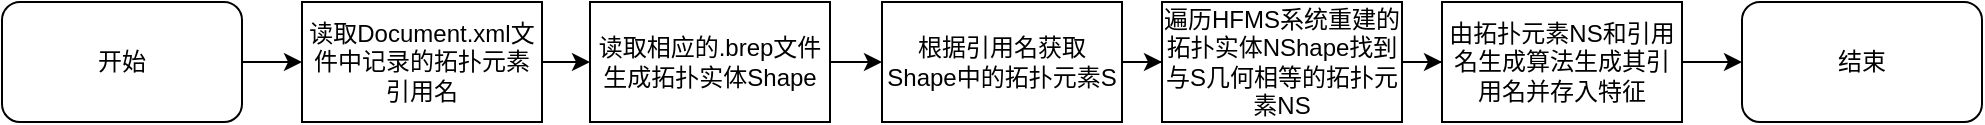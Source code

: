 <mxfile version="21.6.2" type="github">
  <diagram name="第 1 页" id="fJuTQkHSfpZBnW-PJsP8">
    <mxGraphModel dx="1290" dy="580" grid="1" gridSize="10" guides="1" tooltips="1" connect="1" arrows="1" fold="1" page="1" pageScale="1" pageWidth="827" pageHeight="1169" math="0" shadow="0">
      <root>
        <mxCell id="0" />
        <mxCell id="1" parent="0" />
        <mxCell id="CODFNu6SGXSrMQd0OsP9-2" style="edgeStyle=orthogonalEdgeStyle;rounded=0;orthogonalLoop=1;jettySize=auto;html=1;entryX=0;entryY=0.5;entryDx=0;entryDy=0;" edge="1" parent="1" source="CODFNu6SGXSrMQd0OsP9-1" target="CODFNu6SGXSrMQd0OsP9-3">
          <mxGeometry relative="1" as="geometry">
            <mxPoint x="220" y="200" as="targetPoint" />
          </mxGeometry>
        </mxCell>
        <mxCell id="CODFNu6SGXSrMQd0OsP9-1" value="开始" style="rounded=1;whiteSpace=wrap;html=1;" vertex="1" parent="1">
          <mxGeometry x="60" y="170" width="120" height="60" as="geometry" />
        </mxCell>
        <mxCell id="CODFNu6SGXSrMQd0OsP9-4" style="edgeStyle=orthogonalEdgeStyle;rounded=0;orthogonalLoop=1;jettySize=auto;html=1;entryX=0;entryY=0.5;entryDx=0;entryDy=0;" edge="1" parent="1" source="CODFNu6SGXSrMQd0OsP9-3" target="CODFNu6SGXSrMQd0OsP9-5">
          <mxGeometry relative="1" as="geometry">
            <mxPoint x="380" y="200" as="targetPoint" />
          </mxGeometry>
        </mxCell>
        <mxCell id="CODFNu6SGXSrMQd0OsP9-3" value="读取Document.xml文件中记录的拓扑元素引用名" style="rounded=0;whiteSpace=wrap;html=1;" vertex="1" parent="1">
          <mxGeometry x="210" y="170" width="120" height="60" as="geometry" />
        </mxCell>
        <mxCell id="CODFNu6SGXSrMQd0OsP9-6" style="edgeStyle=orthogonalEdgeStyle;rounded=0;orthogonalLoop=1;jettySize=auto;html=1;entryX=0;entryY=0.5;entryDx=0;entryDy=0;" edge="1" parent="1" source="CODFNu6SGXSrMQd0OsP9-5" target="CODFNu6SGXSrMQd0OsP9-7">
          <mxGeometry relative="1" as="geometry">
            <mxPoint x="530" y="200" as="targetPoint" />
          </mxGeometry>
        </mxCell>
        <mxCell id="CODFNu6SGXSrMQd0OsP9-5" value="读取相应的.brep文件生成拓扑实体Shape" style="rounded=0;whiteSpace=wrap;html=1;" vertex="1" parent="1">
          <mxGeometry x="354" y="170" width="120" height="60" as="geometry" />
        </mxCell>
        <mxCell id="CODFNu6SGXSrMQd0OsP9-8" style="edgeStyle=orthogonalEdgeStyle;rounded=0;orthogonalLoop=1;jettySize=auto;html=1;entryX=0;entryY=0.5;entryDx=0;entryDy=0;" edge="1" parent="1" source="CODFNu6SGXSrMQd0OsP9-7" target="CODFNu6SGXSrMQd0OsP9-9">
          <mxGeometry relative="1" as="geometry">
            <mxPoint x="700" y="200" as="targetPoint" />
          </mxGeometry>
        </mxCell>
        <mxCell id="CODFNu6SGXSrMQd0OsP9-7" value="根据引用名获取Shape中的拓扑元素S" style="rounded=0;whiteSpace=wrap;html=1;" vertex="1" parent="1">
          <mxGeometry x="500" y="170" width="120" height="60" as="geometry" />
        </mxCell>
        <mxCell id="CODFNu6SGXSrMQd0OsP9-10" style="edgeStyle=orthogonalEdgeStyle;rounded=0;orthogonalLoop=1;jettySize=auto;html=1;entryX=0;entryY=0.5;entryDx=0;entryDy=0;" edge="1" parent="1" source="CODFNu6SGXSrMQd0OsP9-9" target="CODFNu6SGXSrMQd0OsP9-14">
          <mxGeometry relative="1" as="geometry">
            <mxPoint x="780" y="200" as="targetPoint" />
          </mxGeometry>
        </mxCell>
        <mxCell id="CODFNu6SGXSrMQd0OsP9-9" value="遍历HFMS系统重建的拓扑实体NShape找到与S几何相等的拓扑元素NS" style="rounded=0;whiteSpace=wrap;html=1;" vertex="1" parent="1">
          <mxGeometry x="640" y="170" width="120" height="60" as="geometry" />
        </mxCell>
        <mxCell id="CODFNu6SGXSrMQd0OsP9-11" value="结束" style="rounded=1;whiteSpace=wrap;html=1;" vertex="1" parent="1">
          <mxGeometry x="930" y="170" width="120" height="60" as="geometry" />
        </mxCell>
        <mxCell id="CODFNu6SGXSrMQd0OsP9-15" style="edgeStyle=orthogonalEdgeStyle;rounded=0;orthogonalLoop=1;jettySize=auto;html=1;entryX=0;entryY=0.5;entryDx=0;entryDy=0;" edge="1" parent="1" source="CODFNu6SGXSrMQd0OsP9-14" target="CODFNu6SGXSrMQd0OsP9-11">
          <mxGeometry relative="1" as="geometry" />
        </mxCell>
        <mxCell id="CODFNu6SGXSrMQd0OsP9-14" value="由拓扑元素NS和引用名生成算法生成其引用名并存入特征" style="rounded=0;whiteSpace=wrap;html=1;" vertex="1" parent="1">
          <mxGeometry x="780" y="170" width="120" height="60" as="geometry" />
        </mxCell>
      </root>
    </mxGraphModel>
  </diagram>
</mxfile>

